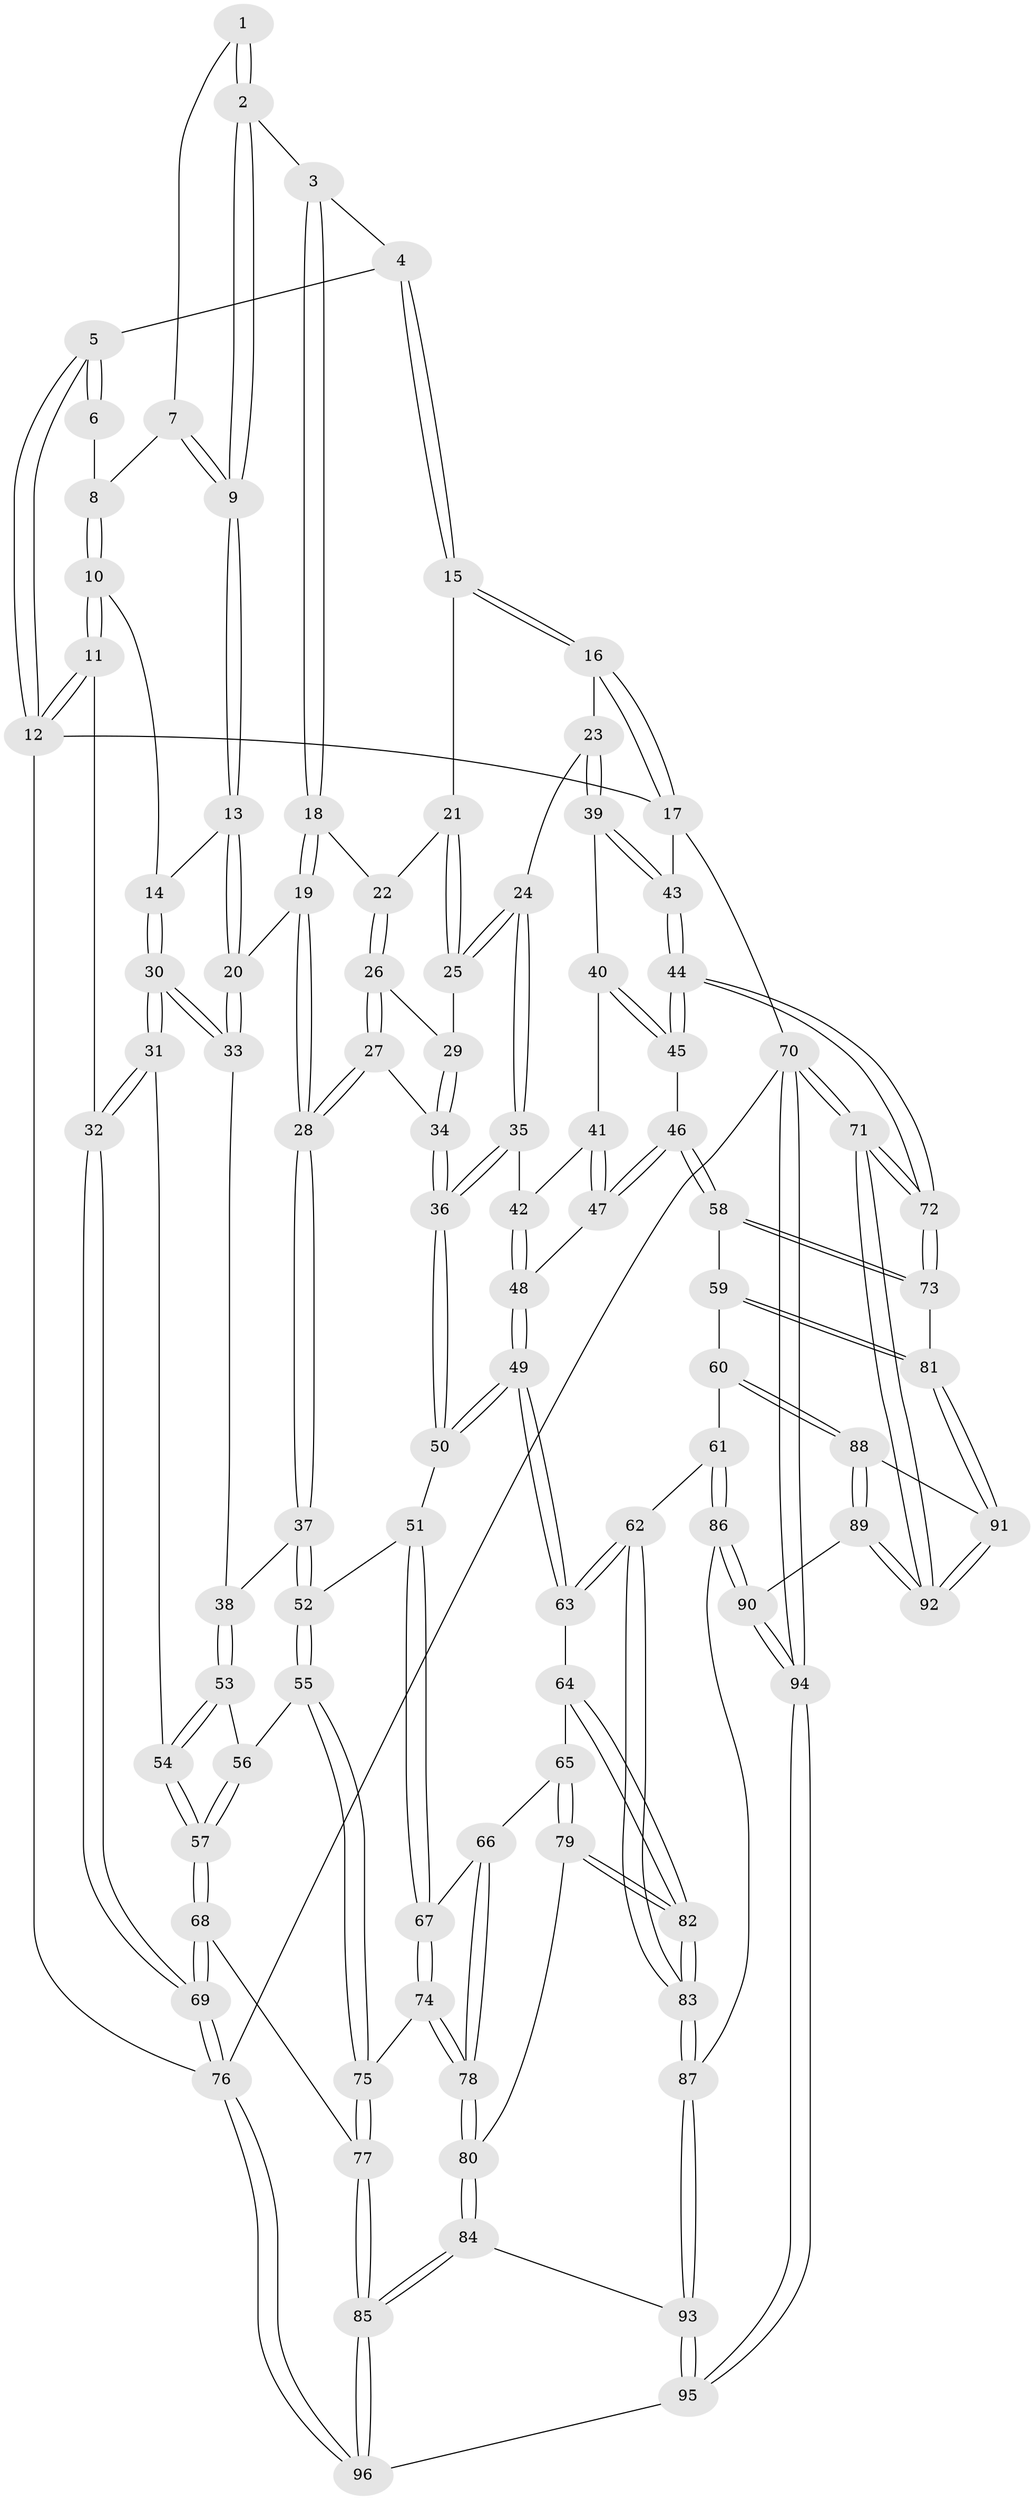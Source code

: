 // Generated by graph-tools (version 1.1) at 2025/16/03/09/25 04:16:56]
// undirected, 96 vertices, 237 edges
graph export_dot {
graph [start="1"]
  node [color=gray90,style=filled];
  1 [pos="+0.20525569856842227+0.04740463691969242"];
  2 [pos="+0.24068042454538824+0.05906814834433085"];
  3 [pos="+0.32749657870459187+0.009308632345536779"];
  4 [pos="+0.33074063815990407+0"];
  5 [pos="+0+0"];
  6 [pos="+0.10696397586375211+0"];
  7 [pos="+0.1601671544894285+0.08029596218998748"];
  8 [pos="+0.12697354804225555+0.07528101134597652"];
  9 [pos="+0.21011735762677422+0.15824929664156095"];
  10 [pos="+0.09034800696758985+0.14734164582965717"];
  11 [pos="+0+0.1800185017918948"];
  12 [pos="+0+0"];
  13 [pos="+0.20822751955432525+0.18180232887154252"];
  14 [pos="+0.16117290707477333+0.17825464464931293"];
  15 [pos="+0.753481689633822+0"];
  16 [pos="+0.9257625156420419+0"];
  17 [pos="+1+0"];
  18 [pos="+0.38797350253072255+0.10684858978363901"];
  19 [pos="+0.2767549769168783+0.21534066827526502"];
  20 [pos="+0.23939959242714678+0.21094785644319033"];
  21 [pos="+0.5223458364708704+0.08852187585730419"];
  22 [pos="+0.4600094832863902+0.12892721362188236"];
  23 [pos="+0.758401873090301+0.2088729646710865"];
  24 [pos="+0.7033135662591657+0.22920688328939168"];
  25 [pos="+0.6282294910812366+0.2187845213655007"];
  26 [pos="+0.4623795410860375+0.1442918220040957"];
  27 [pos="+0.4569481278688666+0.36682765009766066"];
  28 [pos="+0.39909619863707585+0.3867916027439049"];
  29 [pos="+0.5882751584579489+0.2337660239726644"];
  30 [pos="+0.009541462425716933+0.4163783787273922"];
  31 [pos="+0.004291164755766223+0.42151199749240903"];
  32 [pos="+0+0.4095103643461199"];
  33 [pos="+0.20872420984075096+0.26241668044031724"];
  34 [pos="+0.458909750997911+0.3671957157251092"];
  35 [pos="+0.5838106297626677+0.3922897553173448"];
  36 [pos="+0.5349896521274965+0.401594110237686"];
  37 [pos="+0.3682758839796333+0.4204970649921903"];
  38 [pos="+0.2638041760976261+0.4444038316700136"];
  39 [pos="+0.7884743404544436+0.2903898567796408"];
  40 [pos="+0.7869391914431233+0.3512704483441931"];
  41 [pos="+0.7581865940231579+0.38448743600193674"];
  42 [pos="+0.6183363575497602+0.4037106597936106"];
  43 [pos="+1+0.3563520448912113"];
  44 [pos="+1+0.3670795900352457"];
  45 [pos="+0.9391075510684962+0.47316987508538216"];
  46 [pos="+0.8854803800338168+0.5417107482327462"];
  47 [pos="+0.747840359224408+0.5315027353133865"];
  48 [pos="+0.7293652653111866+0.5412223466513335"];
  49 [pos="+0.7011829704026457+0.5752008649926323"];
  50 [pos="+0.5686720535629485+0.5390722743326798"];
  51 [pos="+0.5440248834010251+0.573427379905748"];
  52 [pos="+0.4029922549535098+0.5791569127431039"];
  53 [pos="+0.20023345599527445+0.4719792908076174"];
  54 [pos="+0.1410446158212459+0.4835581739204359"];
  55 [pos="+0.3873509553863841+0.6316430390140662"];
  56 [pos="+0.2936746179625971+0.6016710281663497"];
  57 [pos="+0.17398633905869404+0.7043931862997421"];
  58 [pos="+0.8975031150322086+0.632313949695911"];
  59 [pos="+0.8936909574915937+0.6377495190621422"];
  60 [pos="+0.8095989321756974+0.7163916197560113"];
  61 [pos="+0.7775034851450506+0.7129190321103168"];
  62 [pos="+0.7060094553138847+0.6654181426578897"];
  63 [pos="+0.6984636543960653+0.6561926242030149"];
  64 [pos="+0.639830589484132+0.6747658662336443"];
  65 [pos="+0.5786372018871958+0.673693639251416"];
  66 [pos="+0.5741030675821475+0.6719210354396077"];
  67 [pos="+0.5480420214210825+0.6400570587388577"];
  68 [pos="+0.1726855724716687+0.7754652871696122"];
  69 [pos="+0+0.78438740371453"];
  70 [pos="+1+1"];
  71 [pos="+1+1"];
  72 [pos="+1+0.6878543137623935"];
  73 [pos="+1+0.6795819224915125"];
  74 [pos="+0.4372562712630935+0.6782254785163436"];
  75 [pos="+0.3893339490019793+0.6586832387595916"];
  76 [pos="+0+1"];
  77 [pos="+0.2512461972534927+0.8344595261407547"];
  78 [pos="+0.4976912096755761+0.7517306029852274"];
  79 [pos="+0.5822480830686293+0.8000680910740733"];
  80 [pos="+0.5050044837191966+0.7967805907855969"];
  81 [pos="+0.9374534083813069+0.7779194150019563"];
  82 [pos="+0.6063902556805912+0.8093314698742813"];
  83 [pos="+0.6416042176620769+0.8366257174271767"];
  84 [pos="+0.46565151461757043+0.8392245863016943"];
  85 [pos="+0.2914619076824283+0.9214503680686001"];
  86 [pos="+0.7017931705696481+0.8491309190811076"];
  87 [pos="+0.6520594981774382+0.8521549776322083"];
  88 [pos="+0.8384251046941471+0.7705437911571584"];
  89 [pos="+0.8041497564339941+0.8995869050719127"];
  90 [pos="+0.8030665426703593+0.9003251272729431"];
  91 [pos="+0.9318588755791869+0.7971614819029172"];
  92 [pos="+0.9922678830572603+0.892908016059965"];
  93 [pos="+0.6089417267900851+0.9491054558848092"];
  94 [pos="+0.7479505976296607+1"];
  95 [pos="+0.5892266981777673+1"];
  96 [pos="+0.2948497774221153+1"];
  1 -- 2;
  1 -- 2;
  1 -- 7;
  2 -- 3;
  2 -- 9;
  2 -- 9;
  3 -- 4;
  3 -- 18;
  3 -- 18;
  4 -- 5;
  4 -- 15;
  4 -- 15;
  5 -- 6;
  5 -- 6;
  5 -- 12;
  5 -- 12;
  6 -- 8;
  7 -- 8;
  7 -- 9;
  7 -- 9;
  8 -- 10;
  8 -- 10;
  9 -- 13;
  9 -- 13;
  10 -- 11;
  10 -- 11;
  10 -- 14;
  11 -- 12;
  11 -- 12;
  11 -- 32;
  12 -- 17;
  12 -- 76;
  13 -- 14;
  13 -- 20;
  13 -- 20;
  14 -- 30;
  14 -- 30;
  15 -- 16;
  15 -- 16;
  15 -- 21;
  16 -- 17;
  16 -- 17;
  16 -- 23;
  17 -- 43;
  17 -- 70;
  18 -- 19;
  18 -- 19;
  18 -- 22;
  19 -- 20;
  19 -- 28;
  19 -- 28;
  20 -- 33;
  20 -- 33;
  21 -- 22;
  21 -- 25;
  21 -- 25;
  22 -- 26;
  22 -- 26;
  23 -- 24;
  23 -- 39;
  23 -- 39;
  24 -- 25;
  24 -- 25;
  24 -- 35;
  24 -- 35;
  25 -- 29;
  26 -- 27;
  26 -- 27;
  26 -- 29;
  27 -- 28;
  27 -- 28;
  27 -- 34;
  28 -- 37;
  28 -- 37;
  29 -- 34;
  29 -- 34;
  30 -- 31;
  30 -- 31;
  30 -- 33;
  30 -- 33;
  31 -- 32;
  31 -- 32;
  31 -- 54;
  32 -- 69;
  32 -- 69;
  33 -- 38;
  34 -- 36;
  34 -- 36;
  35 -- 36;
  35 -- 36;
  35 -- 42;
  36 -- 50;
  36 -- 50;
  37 -- 38;
  37 -- 52;
  37 -- 52;
  38 -- 53;
  38 -- 53;
  39 -- 40;
  39 -- 43;
  39 -- 43;
  40 -- 41;
  40 -- 45;
  40 -- 45;
  41 -- 42;
  41 -- 47;
  41 -- 47;
  42 -- 48;
  42 -- 48;
  43 -- 44;
  43 -- 44;
  44 -- 45;
  44 -- 45;
  44 -- 72;
  44 -- 72;
  45 -- 46;
  46 -- 47;
  46 -- 47;
  46 -- 58;
  46 -- 58;
  47 -- 48;
  48 -- 49;
  48 -- 49;
  49 -- 50;
  49 -- 50;
  49 -- 63;
  49 -- 63;
  50 -- 51;
  51 -- 52;
  51 -- 67;
  51 -- 67;
  52 -- 55;
  52 -- 55;
  53 -- 54;
  53 -- 54;
  53 -- 56;
  54 -- 57;
  54 -- 57;
  55 -- 56;
  55 -- 75;
  55 -- 75;
  56 -- 57;
  56 -- 57;
  57 -- 68;
  57 -- 68;
  58 -- 59;
  58 -- 73;
  58 -- 73;
  59 -- 60;
  59 -- 81;
  59 -- 81;
  60 -- 61;
  60 -- 88;
  60 -- 88;
  61 -- 62;
  61 -- 86;
  61 -- 86;
  62 -- 63;
  62 -- 63;
  62 -- 83;
  62 -- 83;
  63 -- 64;
  64 -- 65;
  64 -- 82;
  64 -- 82;
  65 -- 66;
  65 -- 79;
  65 -- 79;
  66 -- 67;
  66 -- 78;
  66 -- 78;
  67 -- 74;
  67 -- 74;
  68 -- 69;
  68 -- 69;
  68 -- 77;
  69 -- 76;
  69 -- 76;
  70 -- 71;
  70 -- 71;
  70 -- 94;
  70 -- 94;
  70 -- 76;
  71 -- 72;
  71 -- 72;
  71 -- 92;
  71 -- 92;
  72 -- 73;
  72 -- 73;
  73 -- 81;
  74 -- 75;
  74 -- 78;
  74 -- 78;
  75 -- 77;
  75 -- 77;
  76 -- 96;
  76 -- 96;
  77 -- 85;
  77 -- 85;
  78 -- 80;
  78 -- 80;
  79 -- 80;
  79 -- 82;
  79 -- 82;
  80 -- 84;
  80 -- 84;
  81 -- 91;
  81 -- 91;
  82 -- 83;
  82 -- 83;
  83 -- 87;
  83 -- 87;
  84 -- 85;
  84 -- 85;
  84 -- 93;
  85 -- 96;
  85 -- 96;
  86 -- 87;
  86 -- 90;
  86 -- 90;
  87 -- 93;
  87 -- 93;
  88 -- 89;
  88 -- 89;
  88 -- 91;
  89 -- 90;
  89 -- 92;
  89 -- 92;
  90 -- 94;
  90 -- 94;
  91 -- 92;
  91 -- 92;
  93 -- 95;
  93 -- 95;
  94 -- 95;
  94 -- 95;
  95 -- 96;
}
